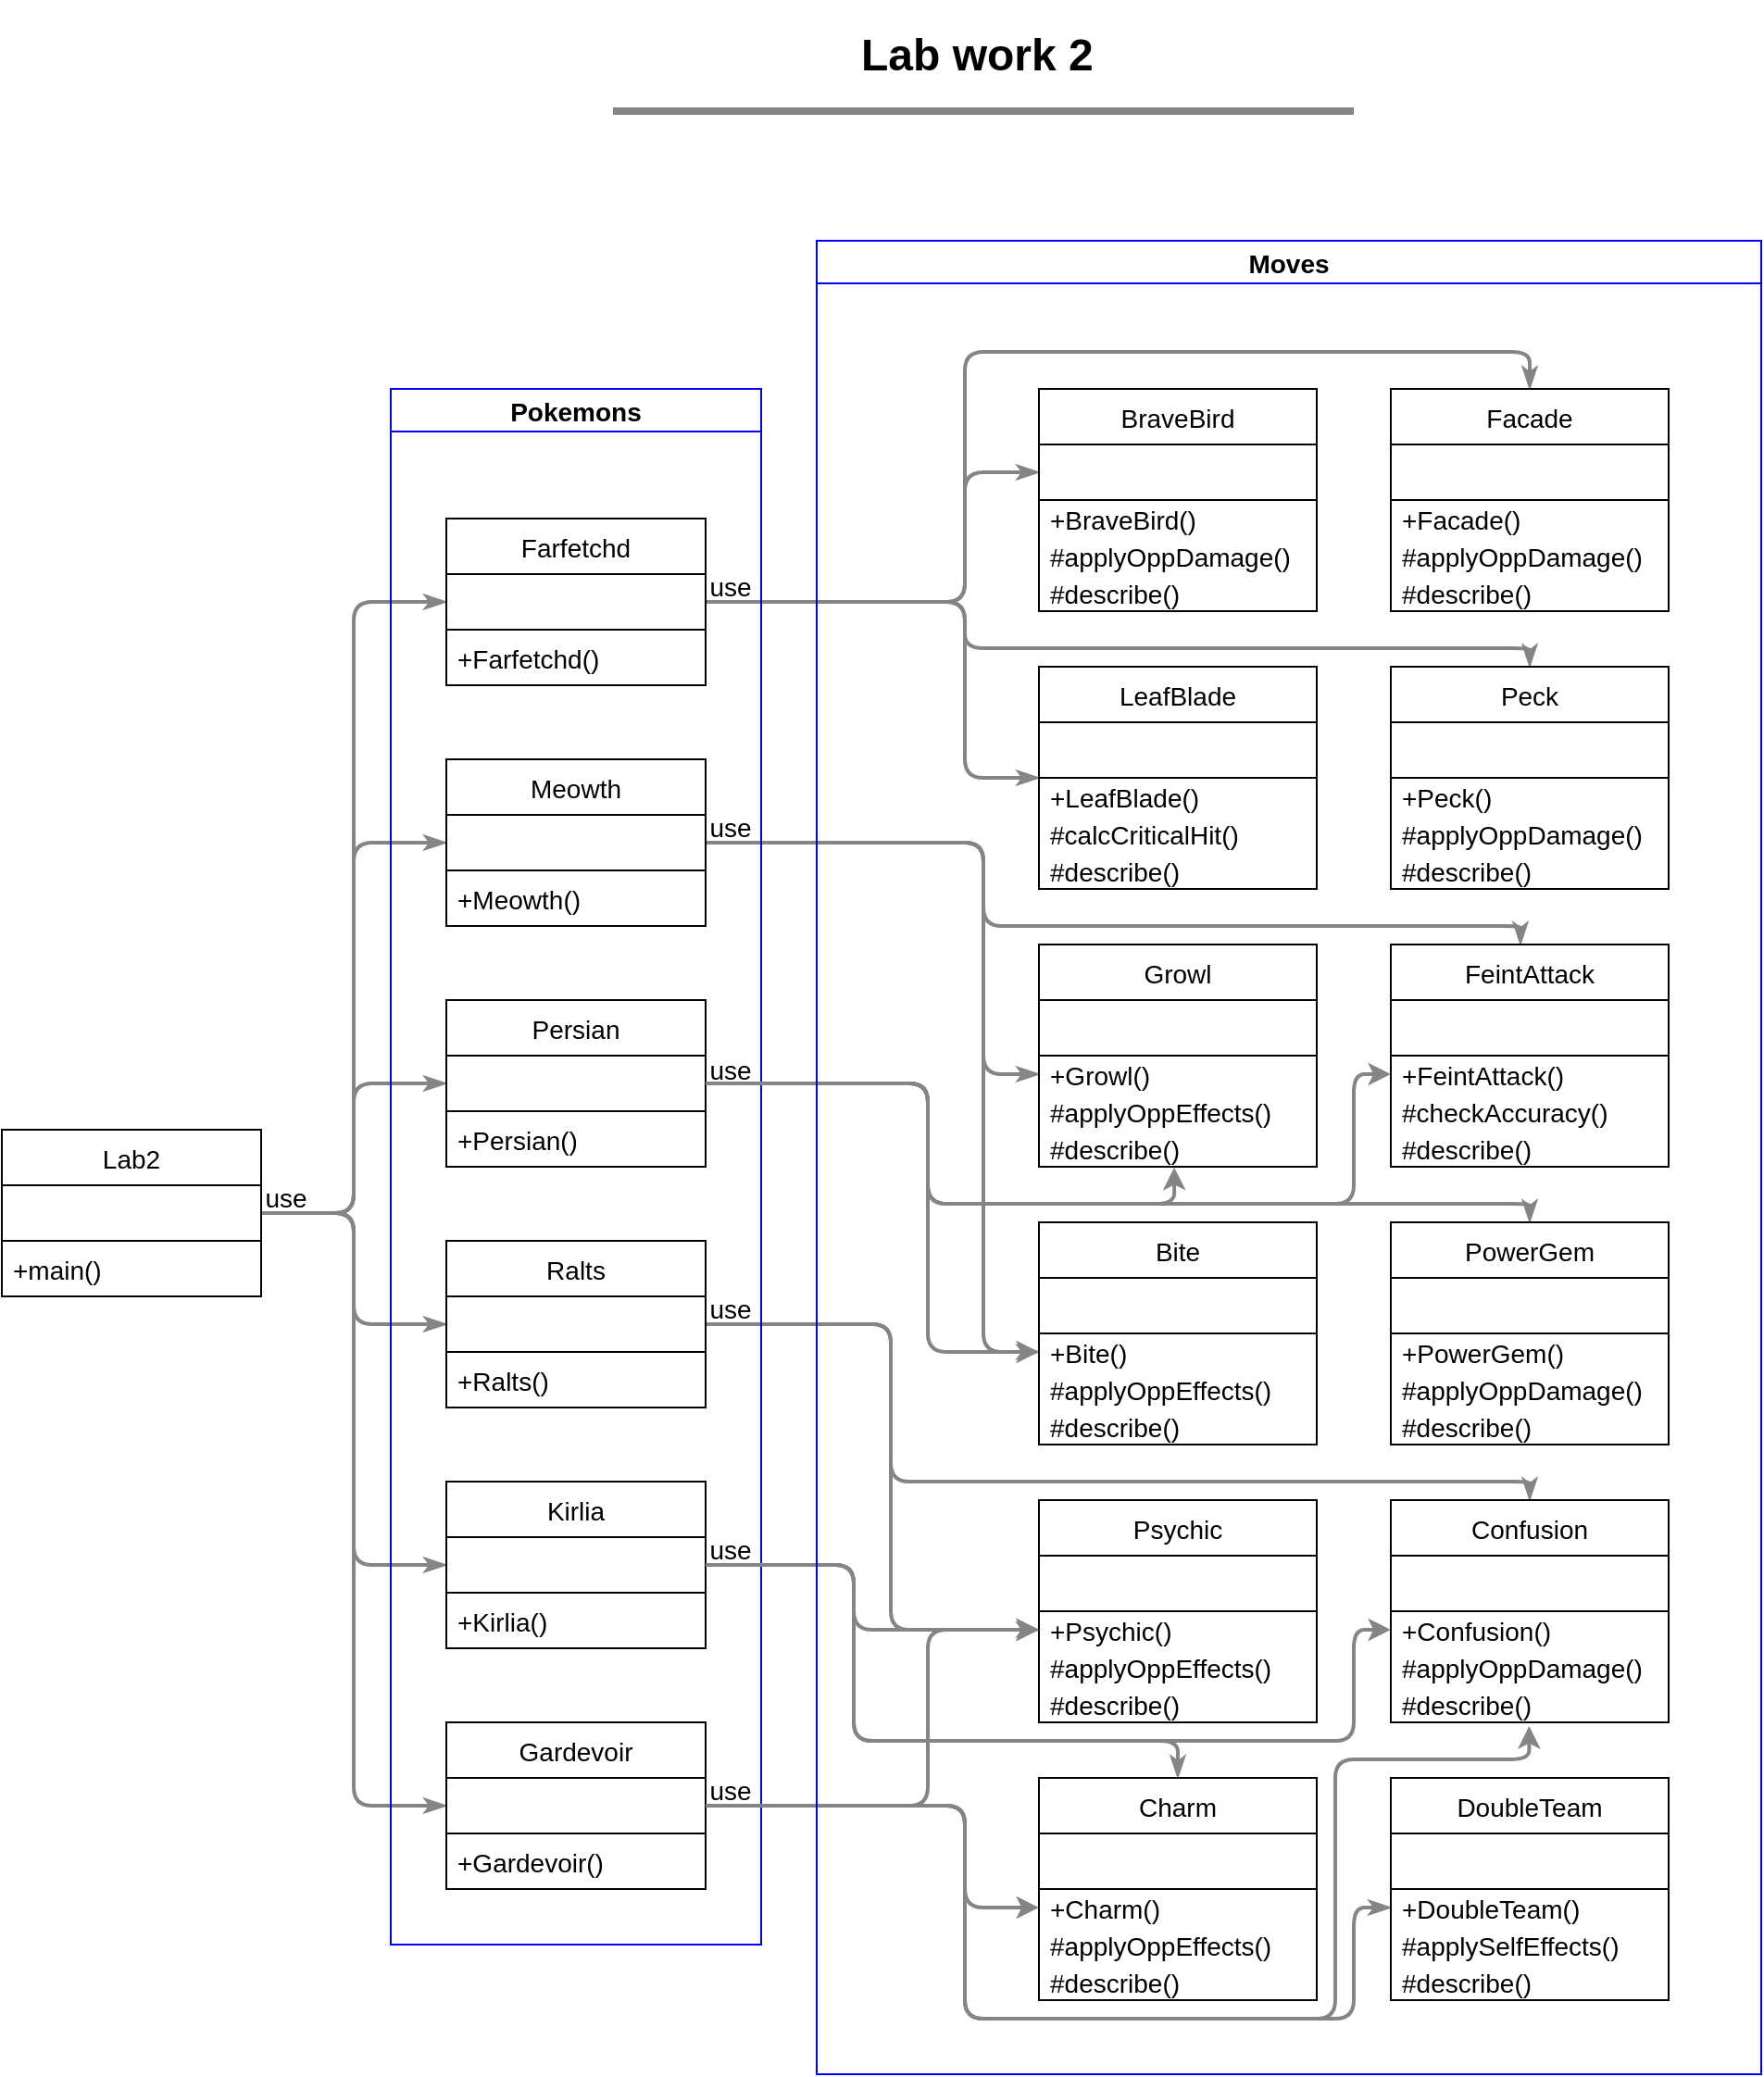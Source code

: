 <mxfile version="20.5.1" type="github">
  <diagram id="W5TikHNiagLAr1A7BPvL" name="Страница 1">
    <mxGraphModel dx="1837" dy="1433" grid="1" gridSize="10" guides="1" tooltips="1" connect="1" arrows="1" fold="1" page="1" pageScale="1" pageWidth="1169" pageHeight="1654" math="0" shadow="0">
      <root>
        <mxCell id="0" />
        <mxCell id="1" parent="0" />
        <mxCell id="92afnAM9ZXsxOHyp0v-l-1" value="&lt;h1&gt;Lab work 2&lt;/h1&gt;" style="text;html=1;strokeColor=none;fillColor=none;spacing=5;spacingTop=-20;whiteSpace=wrap;overflow=hidden;rounded=0;" vertex="1" parent="1">
          <mxGeometry x="569" y="70" width="140" height="50" as="geometry" />
        </mxCell>
        <mxCell id="92afnAM9ZXsxOHyp0v-l-2" value="" style="endArrow=none;html=1;rounded=0;strokeColor=#858585;jumpSize=6;strokeWidth=4;" edge="1" parent="1">
          <mxGeometry width="50" height="50" relative="1" as="geometry">
            <mxPoint x="440" y="120" as="sourcePoint" />
            <mxPoint x="840" y="120" as="targetPoint" />
          </mxGeometry>
        </mxCell>
        <mxCell id="92afnAM9ZXsxOHyp0v-l-34" value="" style="edgeStyle=orthogonalEdgeStyle;rounded=1;jumpSize=6;orthogonalLoop=1;jettySize=auto;html=1;strokeColor=#858585;strokeWidth=2;fontSize=14;endArrow=classicThin;endFill=1;entryX=0;entryY=0.5;entryDx=0;entryDy=0;exitX=1;exitY=0.5;exitDx=0;exitDy=0;" edge="1" parent="1" source="92afnAM9ZXsxOHyp0v-l-25" target="92afnAM9ZXsxOHyp0v-l-32">
          <mxGeometry relative="1" as="geometry">
            <mxPoint x="420" y="715" as="targetPoint" />
            <Array as="points" />
          </mxGeometry>
        </mxCell>
        <mxCell id="92afnAM9ZXsxOHyp0v-l-40" value="" style="edgeStyle=orthogonalEdgeStyle;jumpSize=6;orthogonalLoop=1;jettySize=auto;html=1;strokeColor=#858585;strokeWidth=2;fontSize=14;endArrow=classicThin;endFill=1;entryX=0;entryY=0.5;entryDx=0;entryDy=0;exitX=1;exitY=0.5;exitDx=0;exitDy=0;" edge="1" parent="1" source="92afnAM9ZXsxOHyp0v-l-25" target="92afnAM9ZXsxOHyp0v-l-38">
          <mxGeometry relative="1" as="geometry" />
        </mxCell>
        <mxCell id="92afnAM9ZXsxOHyp0v-l-47" value="" style="edgeStyle=orthogonalEdgeStyle;jumpSize=6;orthogonalLoop=1;jettySize=auto;html=1;strokeColor=#858585;strokeWidth=2;fontSize=14;endArrow=classicThin;endFill=1;entryX=0;entryY=0.5;entryDx=0;entryDy=0;exitX=1;exitY=0.5;exitDx=0;exitDy=0;" edge="1" parent="1" source="92afnAM9ZXsxOHyp0v-l-25" target="92afnAM9ZXsxOHyp0v-l-45">
          <mxGeometry relative="1" as="geometry" />
        </mxCell>
        <mxCell id="92afnAM9ZXsxOHyp0v-l-51" value="" style="edgeStyle=orthogonalEdgeStyle;jumpSize=6;orthogonalLoop=1;jettySize=auto;html=1;strokeColor=#858585;strokeWidth=2;fontSize=14;endArrow=classicThin;endFill=1;" edge="1" parent="1" source="92afnAM9ZXsxOHyp0v-l-24" target="92afnAM9ZXsxOHyp0v-l-48">
          <mxGeometry relative="1" as="geometry" />
        </mxCell>
        <mxCell id="92afnAM9ZXsxOHyp0v-l-55" value="" style="edgeStyle=orthogonalEdgeStyle;jumpSize=6;orthogonalLoop=1;jettySize=auto;html=1;strokeColor=#858585;strokeWidth=2;fontSize=14;endArrow=classicThin;endFill=1;entryX=0;entryY=0.5;entryDx=0;entryDy=0;exitX=1;exitY=0.5;exitDx=0;exitDy=0;" edge="1" parent="1" source="92afnAM9ZXsxOHyp0v-l-25" target="92afnAM9ZXsxOHyp0v-l-53">
          <mxGeometry relative="1" as="geometry" />
        </mxCell>
        <mxCell id="92afnAM9ZXsxOHyp0v-l-65" value="" style="edgeStyle=orthogonalEdgeStyle;jumpSize=6;orthogonalLoop=1;jettySize=auto;html=1;strokeColor=#858585;strokeWidth=2;fontSize=14;endArrow=classicThin;endFill=1;entryX=0;entryY=0.5;entryDx=0;entryDy=0;exitX=1;exitY=0.5;exitDx=0;exitDy=0;" edge="1" parent="1" source="92afnAM9ZXsxOHyp0v-l-25" target="92afnAM9ZXsxOHyp0v-l-63">
          <mxGeometry relative="1" as="geometry" />
        </mxCell>
        <mxCell id="92afnAM9ZXsxOHyp0v-l-108" value="use" style="edgeLabel;html=1;align=center;verticalAlign=middle;resizable=0;points=[];fontSize=14;fontColor=#000000;labelBackgroundColor=none;" vertex="1" connectable="0" parent="92afnAM9ZXsxOHyp0v-l-65">
          <mxGeometry x="-0.948" relative="1" as="geometry">
            <mxPoint x="2" y="-8" as="offset" />
          </mxGeometry>
        </mxCell>
        <mxCell id="92afnAM9ZXsxOHyp0v-l-24" value="Lab2" style="swimlane;fontStyle=0;childLayout=stackLayout;horizontal=1;startSize=30;horizontalStack=0;resizeParent=1;resizeParentMax=0;resizeLast=0;collapsible=1;marginBottom=0;fontSize=14;" vertex="1" parent="1">
          <mxGeometry x="110" y="670" width="140" height="90" as="geometry" />
        </mxCell>
        <mxCell id="92afnAM9ZXsxOHyp0v-l-25" value="   " style="text;align=left;verticalAlign=middle;spacingLeft=4;spacingRight=4;overflow=hidden;points=[[0,0.5],[1,0.5]];portConstraint=eastwest;rotatable=0;fontSize=14;labelBorderColor=none;strokeColor=default;" vertex="1" parent="92afnAM9ZXsxOHyp0v-l-24">
          <mxGeometry y="30" width="140" height="30" as="geometry" />
        </mxCell>
        <mxCell id="92afnAM9ZXsxOHyp0v-l-26" value="+main()" style="text;strokeColor=none;fillColor=none;align=left;verticalAlign=middle;spacingLeft=4;spacingRight=4;overflow=hidden;points=[[0,0.5],[1,0.5]];portConstraint=eastwest;rotatable=0;fontSize=14;" vertex="1" parent="92afnAM9ZXsxOHyp0v-l-24">
          <mxGeometry y="60" width="140" height="30" as="geometry" />
        </mxCell>
        <mxCell id="92afnAM9ZXsxOHyp0v-l-112" value="" style="edgeStyle=orthogonalEdgeStyle;jumpSize=6;orthogonalLoop=1;jettySize=auto;html=1;strokeColor=#858585;strokeWidth=2;fontSize=14;fontColor=#000000;endArrow=classicThin;endFill=1;entryX=0;entryY=0.5;entryDx=0;entryDy=0;exitX=1;exitY=0.5;exitDx=0;exitDy=0;" edge="1" parent="1" source="92afnAM9ZXsxOHyp0v-l-32" target="92afnAM9ZXsxOHyp0v-l-110">
          <mxGeometry relative="1" as="geometry">
            <mxPoint x="620" y="385" as="targetPoint" />
            <Array as="points">
              <mxPoint x="630" y="385" />
              <mxPoint x="630" y="315" />
            </Array>
          </mxGeometry>
        </mxCell>
        <mxCell id="92afnAM9ZXsxOHyp0v-l-116" value="" style="edgeStyle=orthogonalEdgeStyle;jumpSize=6;orthogonalLoop=1;jettySize=auto;html=1;strokeColor=#858585;strokeWidth=2;fontSize=14;fontColor=#000000;endArrow=classicThin;endFill=1;entryX=0.5;entryY=0;entryDx=0;entryDy=0;exitX=1;exitY=0.5;exitDx=0;exitDy=0;" edge="1" parent="1" source="92afnAM9ZXsxOHyp0v-l-32" target="92afnAM9ZXsxOHyp0v-l-113">
          <mxGeometry relative="1" as="geometry">
            <mxPoint x="650" y="385" as="targetPoint" />
            <Array as="points">
              <mxPoint x="630" y="385" />
              <mxPoint x="630" y="250" />
              <mxPoint x="935" y="250" />
            </Array>
          </mxGeometry>
        </mxCell>
        <mxCell id="92afnAM9ZXsxOHyp0v-l-135" value="" style="edgeStyle=orthogonalEdgeStyle;jumpSize=6;orthogonalLoop=1;jettySize=auto;html=1;strokeColor=#858585;strokeWidth=2;fontSize=14;fontColor=#000000;endArrow=classicThin;endFill=1;" edge="1" parent="1" source="92afnAM9ZXsxOHyp0v-l-31" target="92afnAM9ZXsxOHyp0v-l-132">
          <mxGeometry relative="1" as="geometry">
            <Array as="points">
              <mxPoint x="630" y="385" />
              <mxPoint x="630" y="480" />
            </Array>
          </mxGeometry>
        </mxCell>
        <mxCell id="92afnAM9ZXsxOHyp0v-l-145" value="" style="edgeStyle=orthogonalEdgeStyle;jumpSize=6;orthogonalLoop=1;jettySize=auto;html=1;strokeColor=#858585;strokeWidth=2;fontSize=14;fontColor=#000000;endArrow=classicThin;endFill=1;" edge="1" parent="1" source="92afnAM9ZXsxOHyp0v-l-31" target="92afnAM9ZXsxOHyp0v-l-142">
          <mxGeometry relative="1" as="geometry">
            <Array as="points">
              <mxPoint x="630" y="385" />
              <mxPoint x="630" y="410" />
              <mxPoint x="935" y="410" />
            </Array>
          </mxGeometry>
        </mxCell>
        <mxCell id="92afnAM9ZXsxOHyp0v-l-247" value="use" style="edgeLabel;html=1;align=center;verticalAlign=middle;resizable=0;points=[];fontSize=14;fontColor=#000000;labelBackgroundColor=none;" vertex="1" connectable="0" parent="92afnAM9ZXsxOHyp0v-l-145">
          <mxGeometry x="-0.951" y="1" relative="1" as="geometry">
            <mxPoint x="1" y="-7" as="offset" />
          </mxGeometry>
        </mxCell>
        <mxCell id="92afnAM9ZXsxOHyp0v-l-31" value="Farfetchd" style="swimlane;fontStyle=0;childLayout=stackLayout;horizontal=1;startSize=30;horizontalStack=0;resizeParent=1;resizeParentMax=0;resizeLast=0;collapsible=1;marginBottom=0;fontSize=14;fontColor=#000000;" vertex="1" parent="1">
          <mxGeometry x="350" y="340" width="140" height="90" as="geometry" />
        </mxCell>
        <mxCell id="92afnAM9ZXsxOHyp0v-l-32" value="   " style="text;align=left;verticalAlign=middle;spacingLeft=4;spacingRight=4;overflow=hidden;points=[[0,0.5],[1,0.5]];portConstraint=eastwest;rotatable=0;fontSize=14;labelBorderColor=none;strokeColor=default;" vertex="1" parent="92afnAM9ZXsxOHyp0v-l-31">
          <mxGeometry y="30" width="140" height="30" as="geometry" />
        </mxCell>
        <mxCell id="92afnAM9ZXsxOHyp0v-l-33" value="+Farfetchd()" style="text;strokeColor=none;fillColor=none;align=left;verticalAlign=middle;spacingLeft=4;spacingRight=4;overflow=hidden;points=[[0,0.5],[1,0.5]];portConstraint=eastwest;rotatable=0;fontSize=14;" vertex="1" parent="92afnAM9ZXsxOHyp0v-l-31">
          <mxGeometry y="60" width="140" height="30" as="geometry" />
        </mxCell>
        <mxCell id="92afnAM9ZXsxOHyp0v-l-149" value="" style="edgeStyle=orthogonalEdgeStyle;jumpSize=6;orthogonalLoop=1;jettySize=auto;html=1;strokeColor=#858585;strokeWidth=2;fontSize=14;fontColor=#000000;endArrow=classicThin;endFill=1;exitX=1;exitY=0.5;exitDx=0;exitDy=0;entryX=0;entryY=0.5;entryDx=0;entryDy=0;" edge="1" parent="1" source="92afnAM9ZXsxOHyp0v-l-38" target="92afnAM9ZXsxOHyp0v-l-217">
          <mxGeometry relative="1" as="geometry">
            <Array as="points">
              <mxPoint x="640" y="515" />
              <mxPoint x="640" y="640" />
            </Array>
          </mxGeometry>
        </mxCell>
        <mxCell id="92afnAM9ZXsxOHyp0v-l-153" value="" style="edgeStyle=orthogonalEdgeStyle;jumpSize=6;orthogonalLoop=1;jettySize=auto;html=1;strokeColor=#858585;strokeWidth=2;fontSize=14;fontColor=#000000;endArrow=classicThin;endFill=1;exitX=1;exitY=0.5;exitDx=0;exitDy=0;" edge="1" parent="1" source="92afnAM9ZXsxOHyp0v-l-38" target="92afnAM9ZXsxOHyp0v-l-150">
          <mxGeometry relative="1" as="geometry">
            <mxPoint x="510" y="520" as="sourcePoint" />
            <Array as="points">
              <mxPoint x="640" y="515" />
              <mxPoint x="640" y="560" />
              <mxPoint x="930" y="560" />
            </Array>
          </mxGeometry>
        </mxCell>
        <mxCell id="92afnAM9ZXsxOHyp0v-l-157" value="" style="edgeStyle=orthogonalEdgeStyle;jumpSize=6;orthogonalLoop=1;jettySize=auto;html=1;strokeColor=#858585;strokeWidth=2;fontSize=14;fontColor=#000000;endArrow=classicThin;endFill=1;entryX=0;entryY=0.5;entryDx=0;entryDy=0;" edge="1" parent="1" source="92afnAM9ZXsxOHyp0v-l-37" target="92afnAM9ZXsxOHyp0v-l-155">
          <mxGeometry relative="1" as="geometry">
            <Array as="points">
              <mxPoint x="640" y="515" />
              <mxPoint x="640" y="790" />
            </Array>
          </mxGeometry>
        </mxCell>
        <mxCell id="92afnAM9ZXsxOHyp0v-l-248" value="use" style="edgeLabel;html=1;align=center;verticalAlign=middle;resizable=0;points=[];fontSize=14;fontColor=#000000;labelBackgroundColor=none;" vertex="1" connectable="0" parent="92afnAM9ZXsxOHyp0v-l-157">
          <mxGeometry x="-0.93" y="1" relative="1" as="geometry">
            <mxPoint x="-3" y="-7" as="offset" />
          </mxGeometry>
        </mxCell>
        <mxCell id="92afnAM9ZXsxOHyp0v-l-37" value="Meowth" style="swimlane;fontStyle=0;childLayout=stackLayout;horizontal=1;startSize=30;horizontalStack=0;resizeParent=1;resizeParentMax=0;resizeLast=0;collapsible=1;marginBottom=0;fontSize=14;" vertex="1" parent="1">
          <mxGeometry x="350" y="470" width="140" height="90" as="geometry" />
        </mxCell>
        <mxCell id="92afnAM9ZXsxOHyp0v-l-38" value="   " style="text;align=left;verticalAlign=middle;spacingLeft=4;spacingRight=4;overflow=hidden;points=[[0,0.5],[1,0.5]];portConstraint=eastwest;rotatable=0;fontSize=14;labelBorderColor=none;strokeColor=default;" vertex="1" parent="92afnAM9ZXsxOHyp0v-l-37">
          <mxGeometry y="30" width="140" height="30" as="geometry" />
        </mxCell>
        <mxCell id="92afnAM9ZXsxOHyp0v-l-39" value="+Meowth()" style="text;strokeColor=none;fillColor=none;align=left;verticalAlign=middle;spacingLeft=4;spacingRight=4;overflow=hidden;points=[[0,0.5],[1,0.5]];portConstraint=eastwest;rotatable=0;fontSize=14;" vertex="1" parent="92afnAM9ZXsxOHyp0v-l-37">
          <mxGeometry y="60" width="140" height="30" as="geometry" />
        </mxCell>
        <mxCell id="92afnAM9ZXsxOHyp0v-l-168" value="" style="edgeStyle=orthogonalEdgeStyle;jumpSize=6;orthogonalLoop=1;jettySize=auto;html=1;strokeColor=#858585;strokeWidth=2;fontSize=14;fontColor=#000000;endArrow=classicThin;endFill=1;" edge="1" parent="1" source="92afnAM9ZXsxOHyp0v-l-44" target="92afnAM9ZXsxOHyp0v-l-165">
          <mxGeometry relative="1" as="geometry">
            <Array as="points">
              <mxPoint x="610" y="645" />
              <mxPoint x="610" y="710" />
              <mxPoint x="935" y="710" />
            </Array>
          </mxGeometry>
        </mxCell>
        <mxCell id="92afnAM9ZXsxOHyp0v-l-44" value="Persian" style="swimlane;fontStyle=0;childLayout=stackLayout;horizontal=1;startSize=30;horizontalStack=0;resizeParent=1;resizeParentMax=0;resizeLast=0;collapsible=1;marginBottom=0;fontSize=14;" vertex="1" parent="1">
          <mxGeometry x="350" y="600" width="140" height="90" as="geometry" />
        </mxCell>
        <mxCell id="92afnAM9ZXsxOHyp0v-l-45" value="   " style="text;align=left;verticalAlign=middle;spacingLeft=4;spacingRight=4;overflow=hidden;points=[[0,0.5],[1,0.5]];portConstraint=eastwest;rotatable=0;fontSize=14;labelBorderColor=none;strokeColor=default;" vertex="1" parent="92afnAM9ZXsxOHyp0v-l-44">
          <mxGeometry y="30" width="140" height="30" as="geometry" />
        </mxCell>
        <mxCell id="92afnAM9ZXsxOHyp0v-l-46" value="+Persian()" style="text;strokeColor=none;fillColor=none;align=left;verticalAlign=middle;spacingLeft=4;spacingRight=4;overflow=hidden;points=[[0,0.5],[1,0.5]];portConstraint=eastwest;rotatable=0;fontSize=14;" vertex="1" parent="92afnAM9ZXsxOHyp0v-l-44">
          <mxGeometry y="60" width="140" height="30" as="geometry" />
        </mxCell>
        <mxCell id="92afnAM9ZXsxOHyp0v-l-172" value="" style="edgeStyle=orthogonalEdgeStyle;jumpSize=6;orthogonalLoop=1;jettySize=auto;html=1;strokeColor=#858585;strokeWidth=2;fontSize=14;fontColor=#000000;endArrow=classicThin;endFill=1;entryX=0;entryY=0.5;entryDx=0;entryDy=0;" edge="1" parent="1" source="92afnAM9ZXsxOHyp0v-l-48" target="92afnAM9ZXsxOHyp0v-l-232">
          <mxGeometry relative="1" as="geometry">
            <Array as="points">
              <mxPoint x="590" y="775" />
              <mxPoint x="590" y="940" />
            </Array>
          </mxGeometry>
        </mxCell>
        <mxCell id="92afnAM9ZXsxOHyp0v-l-176" value="" style="edgeStyle=orthogonalEdgeStyle;jumpSize=6;orthogonalLoop=1;jettySize=auto;html=1;strokeColor=#858585;strokeWidth=2;fontSize=14;fontColor=#000000;endArrow=classicThin;endFill=1;" edge="1" parent="1" source="92afnAM9ZXsxOHyp0v-l-48" target="92afnAM9ZXsxOHyp0v-l-173">
          <mxGeometry relative="1" as="geometry">
            <Array as="points">
              <mxPoint x="590" y="775" />
              <mxPoint x="590" y="860" />
              <mxPoint x="935" y="860" />
            </Array>
          </mxGeometry>
        </mxCell>
        <mxCell id="92afnAM9ZXsxOHyp0v-l-250" value="use" style="edgeLabel;html=1;align=center;verticalAlign=middle;resizable=0;points=[];fontSize=14;fontColor=#000000;labelBackgroundColor=none;" vertex="1" connectable="0" parent="92afnAM9ZXsxOHyp0v-l-176">
          <mxGeometry x="-0.929" y="-1" relative="1" as="geometry">
            <mxPoint x="-6" y="-9" as="offset" />
          </mxGeometry>
        </mxCell>
        <mxCell id="92afnAM9ZXsxOHyp0v-l-48" value="Ralts" style="swimlane;fontStyle=0;childLayout=stackLayout;horizontal=1;startSize=30;horizontalStack=0;resizeParent=1;resizeParentMax=0;resizeLast=0;collapsible=1;marginBottom=0;fontSize=14;" vertex="1" parent="1">
          <mxGeometry x="350" y="730" width="140" height="90" as="geometry" />
        </mxCell>
        <mxCell id="92afnAM9ZXsxOHyp0v-l-49" value="   " style="text;align=left;verticalAlign=middle;spacingLeft=4;spacingRight=4;overflow=hidden;points=[[0,0.5],[1,0.5]];portConstraint=eastwest;rotatable=0;fontSize=14;labelBorderColor=none;strokeColor=default;" vertex="1" parent="92afnAM9ZXsxOHyp0v-l-48">
          <mxGeometry y="30" width="140" height="30" as="geometry" />
        </mxCell>
        <mxCell id="92afnAM9ZXsxOHyp0v-l-50" value="+Ralts()" style="text;strokeColor=none;fillColor=none;align=left;verticalAlign=middle;spacingLeft=4;spacingRight=4;overflow=hidden;points=[[0,0.5],[1,0.5]];portConstraint=eastwest;rotatable=0;fontSize=14;" vertex="1" parent="92afnAM9ZXsxOHyp0v-l-48">
          <mxGeometry y="60" width="140" height="30" as="geometry" />
        </mxCell>
        <mxCell id="92afnAM9ZXsxOHyp0v-l-180" value="" style="edgeStyle=orthogonalEdgeStyle;jumpSize=6;orthogonalLoop=1;jettySize=auto;html=1;strokeColor=#858585;strokeWidth=2;fontSize=14;fontColor=#000000;endArrow=classicThin;endFill=1;entryX=0.5;entryY=0;entryDx=0;entryDy=0;" edge="1" parent="1" source="92afnAM9ZXsxOHyp0v-l-52" target="92afnAM9ZXsxOHyp0v-l-177">
          <mxGeometry relative="1" as="geometry">
            <mxPoint x="610" y="905" as="targetPoint" />
            <Array as="points">
              <mxPoint x="570" y="905" />
              <mxPoint x="570" y="1000" />
              <mxPoint x="745" y="1000" />
            </Array>
          </mxGeometry>
        </mxCell>
        <mxCell id="92afnAM9ZXsxOHyp0v-l-52" value="Kirlia" style="swimlane;fontStyle=0;childLayout=stackLayout;horizontal=1;startSize=30;horizontalStack=0;resizeParent=1;resizeParentMax=0;resizeLast=0;collapsible=1;marginBottom=0;fontSize=14;" vertex="1" parent="1">
          <mxGeometry x="350" y="860" width="140" height="90" as="geometry" />
        </mxCell>
        <mxCell id="92afnAM9ZXsxOHyp0v-l-53" value="   " style="text;align=left;verticalAlign=middle;spacingLeft=4;spacingRight=4;overflow=hidden;points=[[0,0.5],[1,0.5]];portConstraint=eastwest;rotatable=0;fontSize=14;labelBorderColor=none;strokeColor=default;" vertex="1" parent="92afnAM9ZXsxOHyp0v-l-52">
          <mxGeometry y="30" width="140" height="30" as="geometry" />
        </mxCell>
        <mxCell id="92afnAM9ZXsxOHyp0v-l-54" value="+Kirlia()" style="text;strokeColor=none;fillColor=none;align=left;verticalAlign=middle;spacingLeft=4;spacingRight=4;overflow=hidden;points=[[0,0.5],[1,0.5]];portConstraint=eastwest;rotatable=0;fontSize=14;" vertex="1" parent="92afnAM9ZXsxOHyp0v-l-52">
          <mxGeometry y="60" width="140" height="30" as="geometry" />
        </mxCell>
        <mxCell id="92afnAM9ZXsxOHyp0v-l-187" value="" style="edgeStyle=orthogonalEdgeStyle;jumpSize=6;orthogonalLoop=1;jettySize=auto;html=1;strokeColor=#858585;strokeWidth=2;fontSize=14;fontColor=#000000;endArrow=classicThin;endFill=1;entryX=0;entryY=0.5;entryDx=0;entryDy=0;" edge="1" parent="1" source="92afnAM9ZXsxOHyp0v-l-62" target="92afnAM9ZXsxOHyp0v-l-197">
          <mxGeometry relative="1" as="geometry">
            <Array as="points">
              <mxPoint x="630" y="1035" />
              <mxPoint x="630" y="1150" />
              <mxPoint x="840" y="1150" />
              <mxPoint x="840" y="1090" />
            </Array>
          </mxGeometry>
        </mxCell>
        <mxCell id="92afnAM9ZXsxOHyp0v-l-62" value="Gardevoir" style="swimlane;fontStyle=0;childLayout=stackLayout;horizontal=1;startSize=30;horizontalStack=0;resizeParent=1;resizeParentMax=0;resizeLast=0;collapsible=1;marginBottom=0;fontSize=14;" vertex="1" parent="1">
          <mxGeometry x="350" y="990" width="140" height="90" as="geometry" />
        </mxCell>
        <mxCell id="92afnAM9ZXsxOHyp0v-l-63" value="   " style="text;align=left;verticalAlign=middle;spacingLeft=4;spacingRight=4;overflow=hidden;points=[[0,0.5],[1,0.5]];portConstraint=eastwest;rotatable=0;fontSize=14;labelBorderColor=none;strokeColor=default;" vertex="1" parent="92afnAM9ZXsxOHyp0v-l-62">
          <mxGeometry y="30" width="140" height="30" as="geometry" />
        </mxCell>
        <mxCell id="92afnAM9ZXsxOHyp0v-l-64" value="+Gardevoir()" style="text;strokeColor=none;fillColor=none;align=left;verticalAlign=middle;spacingLeft=4;spacingRight=4;overflow=hidden;points=[[0,0.5],[1,0.5]];portConstraint=eastwest;rotatable=0;fontSize=14;" vertex="1" parent="92afnAM9ZXsxOHyp0v-l-62">
          <mxGeometry y="60" width="140" height="30" as="geometry" />
        </mxCell>
        <mxCell id="92afnAM9ZXsxOHyp0v-l-107" value="Pokemons" style="swimlane;labelBorderColor=none;strokeColor=#0000FF;fontSize=14;fontColor=#000000;" vertex="1" parent="1">
          <mxGeometry x="320" y="270" width="200" height="840" as="geometry" />
        </mxCell>
        <mxCell id="92afnAM9ZXsxOHyp0v-l-109" value="BraveBird" style="swimlane;fontStyle=0;childLayout=stackLayout;horizontal=1;startSize=30;horizontalStack=0;resizeParent=1;resizeParentMax=0;resizeLast=0;collapsible=1;marginBottom=0;fontSize=14;fontColor=#000000;" vertex="1" parent="1">
          <mxGeometry x="670" y="270" width="150" height="120" as="geometry" />
        </mxCell>
        <mxCell id="92afnAM9ZXsxOHyp0v-l-110" value="   " style="text;align=left;verticalAlign=middle;spacingLeft=4;spacingRight=4;overflow=hidden;points=[[0,0.5],[1,0.5]];portConstraint=eastwest;rotatable=0;fontSize=14;labelBorderColor=none;strokeColor=default;" vertex="1" parent="92afnAM9ZXsxOHyp0v-l-109">
          <mxGeometry y="30" width="150" height="30" as="geometry" />
        </mxCell>
        <mxCell id="92afnAM9ZXsxOHyp0v-l-111" value="+BraveBird()" style="text;strokeColor=none;fillColor=none;align=left;verticalAlign=middle;spacingLeft=4;spacingRight=4;overflow=hidden;points=[[0,0.5],[1,0.5]];portConstraint=eastwest;rotatable=0;fontSize=14;" vertex="1" parent="92afnAM9ZXsxOHyp0v-l-109">
          <mxGeometry y="60" width="150" height="20" as="geometry" />
        </mxCell>
        <mxCell id="92afnAM9ZXsxOHyp0v-l-131" value="#applyOppDamage()" style="text;strokeColor=none;fillColor=none;align=left;verticalAlign=middle;spacingLeft=4;spacingRight=4;overflow=hidden;points=[[0,0.5],[1,0.5]];portConstraint=eastwest;rotatable=0;fontSize=14;" vertex="1" parent="92afnAM9ZXsxOHyp0v-l-109">
          <mxGeometry y="80" width="150" height="20" as="geometry" />
        </mxCell>
        <mxCell id="92afnAM9ZXsxOHyp0v-l-119" value="#describe()" style="text;strokeColor=none;fillColor=none;align=left;verticalAlign=middle;spacingLeft=4;spacingRight=4;overflow=hidden;points=[[0,0.5],[1,0.5]];portConstraint=eastwest;rotatable=0;fontSize=14;" vertex="1" parent="92afnAM9ZXsxOHyp0v-l-109">
          <mxGeometry y="100" width="150" height="20" as="geometry" />
        </mxCell>
        <mxCell id="92afnAM9ZXsxOHyp0v-l-113" value="Facade" style="swimlane;fontStyle=0;childLayout=stackLayout;horizontal=1;startSize=30;horizontalStack=0;resizeParent=1;resizeParentMax=0;resizeLast=0;collapsible=1;marginBottom=0;fontSize=14;fontColor=#000000;" vertex="1" parent="1">
          <mxGeometry x="860" y="270" width="150" height="120" as="geometry" />
        </mxCell>
        <mxCell id="92afnAM9ZXsxOHyp0v-l-114" value="   " style="text;align=left;verticalAlign=middle;spacingLeft=4;spacingRight=4;overflow=hidden;points=[[0,0.5],[1,0.5]];portConstraint=eastwest;rotatable=0;fontSize=14;labelBorderColor=none;strokeColor=default;" vertex="1" parent="92afnAM9ZXsxOHyp0v-l-113">
          <mxGeometry y="30" width="150" height="30" as="geometry" />
        </mxCell>
        <mxCell id="92afnAM9ZXsxOHyp0v-l-115" value="+Facade()" style="text;strokeColor=none;fillColor=none;align=left;verticalAlign=middle;spacingLeft=4;spacingRight=4;overflow=hidden;points=[[0,0.5],[1,0.5]];portConstraint=eastwest;rotatable=0;fontSize=14;" vertex="1" parent="92afnAM9ZXsxOHyp0v-l-113">
          <mxGeometry y="60" width="150" height="20" as="geometry" />
        </mxCell>
        <mxCell id="92afnAM9ZXsxOHyp0v-l-128" value="#applyOppDamage()" style="text;strokeColor=none;fillColor=none;align=left;verticalAlign=middle;spacingLeft=4;spacingRight=4;overflow=hidden;points=[[0,0.5],[1,0.5]];portConstraint=eastwest;rotatable=0;fontSize=14;" vertex="1" parent="92afnAM9ZXsxOHyp0v-l-113">
          <mxGeometry y="80" width="150" height="20" as="geometry" />
        </mxCell>
        <mxCell id="92afnAM9ZXsxOHyp0v-l-123" value="#describe()" style="text;strokeColor=none;fillColor=none;align=left;verticalAlign=middle;spacingLeft=4;spacingRight=4;overflow=hidden;points=[[0,0.5],[1,0.5]];portConstraint=eastwest;rotatable=0;fontSize=14;" vertex="1" parent="92afnAM9ZXsxOHyp0v-l-113">
          <mxGeometry y="100" width="150" height="20" as="geometry" />
        </mxCell>
        <mxCell id="92afnAM9ZXsxOHyp0v-l-132" value="LeafBlade" style="swimlane;fontStyle=0;childLayout=stackLayout;horizontal=1;startSize=30;horizontalStack=0;resizeParent=1;resizeParentMax=0;resizeLast=0;collapsible=1;marginBottom=0;fontSize=14;fontColor=#000000;" vertex="1" parent="1">
          <mxGeometry x="670" y="420" width="150" height="120" as="geometry" />
        </mxCell>
        <mxCell id="92afnAM9ZXsxOHyp0v-l-133" value="   " style="text;align=left;verticalAlign=middle;spacingLeft=4;spacingRight=4;overflow=hidden;points=[[0,0.5],[1,0.5]];portConstraint=eastwest;rotatable=0;fontSize=14;labelBorderColor=none;strokeColor=default;" vertex="1" parent="92afnAM9ZXsxOHyp0v-l-132">
          <mxGeometry y="30" width="150" height="30" as="geometry" />
        </mxCell>
        <mxCell id="92afnAM9ZXsxOHyp0v-l-220" value="+LeafBlade()" style="text;align=left;verticalAlign=middle;spacingLeft=4;spacingRight=4;overflow=hidden;points=[[0,0.5],[1,0.5]];portConstraint=eastwest;rotatable=0;fontSize=14;labelBorderColor=none;strokeColor=none;" vertex="1" parent="92afnAM9ZXsxOHyp0v-l-132">
          <mxGeometry y="60" width="150" height="20" as="geometry" />
        </mxCell>
        <mxCell id="92afnAM9ZXsxOHyp0v-l-227" value="#calcCriticalHit()" style="text;align=left;verticalAlign=middle;spacingLeft=4;spacingRight=4;overflow=hidden;points=[[0,0.5],[1,0.5]];portConstraint=eastwest;rotatable=0;fontSize=14;labelBorderColor=none;strokeColor=none;" vertex="1" parent="92afnAM9ZXsxOHyp0v-l-132">
          <mxGeometry y="80" width="150" height="20" as="geometry" />
        </mxCell>
        <mxCell id="92afnAM9ZXsxOHyp0v-l-191" value="#describe()" style="text;align=left;verticalAlign=middle;spacingLeft=4;spacingRight=4;overflow=hidden;points=[[0,0.5],[1,0.5]];portConstraint=eastwest;rotatable=0;fontSize=14;labelBorderColor=none;strokeColor=none;" vertex="1" parent="92afnAM9ZXsxOHyp0v-l-132">
          <mxGeometry y="100" width="150" height="20" as="geometry" />
        </mxCell>
        <mxCell id="92afnAM9ZXsxOHyp0v-l-142" value="Peck" style="swimlane;fontStyle=0;childLayout=stackLayout;horizontal=1;startSize=30;horizontalStack=0;resizeParent=1;resizeParentMax=0;resizeLast=0;collapsible=1;marginBottom=0;fontSize=14;fontColor=#000000;" vertex="1" parent="1">
          <mxGeometry x="860" y="420" width="150" height="120" as="geometry" />
        </mxCell>
        <mxCell id="92afnAM9ZXsxOHyp0v-l-143" value="   " style="text;align=left;verticalAlign=middle;spacingLeft=4;spacingRight=4;overflow=hidden;points=[[0,0.5],[1,0.5]];portConstraint=eastwest;rotatable=0;fontSize=14;labelBorderColor=none;strokeColor=default;" vertex="1" parent="92afnAM9ZXsxOHyp0v-l-142">
          <mxGeometry y="30" width="150" height="30" as="geometry" />
        </mxCell>
        <mxCell id="92afnAM9ZXsxOHyp0v-l-192" value="+Peck()" style="text;align=left;verticalAlign=middle;spacingLeft=4;spacingRight=4;overflow=hidden;points=[[0,0.5],[1,0.5]];portConstraint=eastwest;rotatable=0;fontSize=14;labelBorderColor=none;strokeColor=none;" vertex="1" parent="92afnAM9ZXsxOHyp0v-l-142">
          <mxGeometry y="60" width="150" height="20" as="geometry" />
        </mxCell>
        <mxCell id="92afnAM9ZXsxOHyp0v-l-193" value="#applyOppDamage()" style="text;align=left;verticalAlign=middle;spacingLeft=4;spacingRight=4;overflow=hidden;points=[[0,0.5],[1,0.5]];portConstraint=eastwest;rotatable=0;fontSize=14;labelBorderColor=none;strokeColor=none;" vertex="1" parent="92afnAM9ZXsxOHyp0v-l-142">
          <mxGeometry y="80" width="150" height="20" as="geometry" />
        </mxCell>
        <mxCell id="92afnAM9ZXsxOHyp0v-l-144" value="#describe()" style="text;strokeColor=none;fillColor=none;align=left;verticalAlign=middle;spacingLeft=4;spacingRight=4;overflow=hidden;points=[[0,0.5],[1,0.5]];portConstraint=eastwest;rotatable=0;fontSize=14;" vertex="1" parent="92afnAM9ZXsxOHyp0v-l-142">
          <mxGeometry y="100" width="150" height="20" as="geometry" />
        </mxCell>
        <mxCell id="92afnAM9ZXsxOHyp0v-l-146" value="Growl" style="swimlane;fontStyle=0;childLayout=stackLayout;horizontal=1;startSize=30;horizontalStack=0;resizeParent=1;resizeParentMax=0;resizeLast=0;collapsible=1;marginBottom=0;fontSize=14;" vertex="1" parent="1">
          <mxGeometry x="670" y="570" width="150" height="120" as="geometry" />
        </mxCell>
        <mxCell id="92afnAM9ZXsxOHyp0v-l-230" value=" " style="text;align=left;verticalAlign=middle;spacingLeft=4;spacingRight=4;overflow=hidden;points=[[0,0.5],[1,0.5]];portConstraint=eastwest;rotatable=0;fontSize=14;labelBorderColor=none;strokeColor=default;" vertex="1" parent="92afnAM9ZXsxOHyp0v-l-146">
          <mxGeometry y="30" width="150" height="30" as="geometry" />
        </mxCell>
        <mxCell id="92afnAM9ZXsxOHyp0v-l-217" value="+Growl()" style="text;align=left;verticalAlign=middle;spacingLeft=4;spacingRight=4;overflow=hidden;points=[[0,0.5],[1,0.5]];portConstraint=eastwest;rotatable=0;fontSize=14;labelBorderColor=none;strokeColor=none;" vertex="1" parent="92afnAM9ZXsxOHyp0v-l-146">
          <mxGeometry y="60" width="150" height="20" as="geometry" />
        </mxCell>
        <mxCell id="92afnAM9ZXsxOHyp0v-l-147" value="#applyOppEffects()" style="text;align=left;verticalAlign=middle;spacingLeft=4;spacingRight=4;overflow=hidden;points=[[0,0.5],[1,0.5]];portConstraint=eastwest;rotatable=0;fontSize=14;labelBorderColor=none;strokeColor=none;" vertex="1" parent="92afnAM9ZXsxOHyp0v-l-146">
          <mxGeometry y="80" width="150" height="20" as="geometry" />
        </mxCell>
        <mxCell id="92afnAM9ZXsxOHyp0v-l-148" value="#describe()" style="text;strokeColor=none;fillColor=none;align=left;verticalAlign=middle;spacingLeft=4;spacingRight=4;overflow=hidden;points=[[0,0.5],[1,0.5]];portConstraint=eastwest;rotatable=0;fontSize=14;" vertex="1" parent="92afnAM9ZXsxOHyp0v-l-146">
          <mxGeometry y="100" width="150" height="20" as="geometry" />
        </mxCell>
        <mxCell id="92afnAM9ZXsxOHyp0v-l-150" value="FeintAttack" style="swimlane;fontStyle=0;childLayout=stackLayout;horizontal=1;startSize=30;horizontalStack=0;resizeParent=1;resizeParentMax=0;resizeLast=0;collapsible=1;marginBottom=0;fontSize=14;" vertex="1" parent="1">
          <mxGeometry x="860" y="570" width="150" height="120" as="geometry" />
        </mxCell>
        <mxCell id="92afnAM9ZXsxOHyp0v-l-151" value="   " style="text;align=left;verticalAlign=middle;spacingLeft=4;spacingRight=4;overflow=hidden;points=[[0,0.5],[1,0.5]];portConstraint=eastwest;rotatable=0;fontSize=14;labelBorderColor=none;strokeColor=default;" vertex="1" parent="92afnAM9ZXsxOHyp0v-l-150">
          <mxGeometry y="30" width="150" height="30" as="geometry" />
        </mxCell>
        <mxCell id="92afnAM9ZXsxOHyp0v-l-218" value="+FeintAttack()" style="text;align=left;verticalAlign=middle;spacingLeft=4;spacingRight=4;overflow=hidden;points=[[0,0.5],[1,0.5]];portConstraint=eastwest;rotatable=0;fontSize=14;labelBorderColor=none;strokeColor=none;" vertex="1" parent="92afnAM9ZXsxOHyp0v-l-150">
          <mxGeometry y="60" width="150" height="20" as="geometry" />
        </mxCell>
        <mxCell id="92afnAM9ZXsxOHyp0v-l-215" value="#checkAccuracy()" style="text;align=left;verticalAlign=middle;spacingLeft=4;spacingRight=4;overflow=hidden;points=[[0,0.5],[1,0.5]];portConstraint=eastwest;rotatable=0;fontSize=14;labelBorderColor=none;strokeColor=none;" vertex="1" parent="92afnAM9ZXsxOHyp0v-l-150">
          <mxGeometry y="80" width="150" height="20" as="geometry" />
        </mxCell>
        <mxCell id="92afnAM9ZXsxOHyp0v-l-152" value="#describe()" style="text;strokeColor=none;fillColor=none;align=left;verticalAlign=middle;spacingLeft=4;spacingRight=4;overflow=hidden;points=[[0,0.5],[1,0.5]];portConstraint=eastwest;rotatable=0;fontSize=14;" vertex="1" parent="92afnAM9ZXsxOHyp0v-l-150">
          <mxGeometry y="100" width="150" height="20" as="geometry" />
        </mxCell>
        <mxCell id="92afnAM9ZXsxOHyp0v-l-154" value="Bite" style="swimlane;fontStyle=0;childLayout=stackLayout;horizontal=1;startSize=30;horizontalStack=0;resizeParent=1;resizeParentMax=0;resizeLast=0;collapsible=1;marginBottom=0;fontSize=14;" vertex="1" parent="1">
          <mxGeometry x="670" y="720" width="150" height="120" as="geometry" />
        </mxCell>
        <mxCell id="92afnAM9ZXsxOHyp0v-l-226" value="   " style="text;align=left;verticalAlign=middle;spacingLeft=4;spacingRight=4;overflow=hidden;points=[[0,0.5],[1,0.5]];portConstraint=eastwest;rotatable=0;fontSize=14;labelBorderColor=none;strokeColor=default;" vertex="1" parent="92afnAM9ZXsxOHyp0v-l-154">
          <mxGeometry y="30" width="150" height="30" as="geometry" />
        </mxCell>
        <mxCell id="92afnAM9ZXsxOHyp0v-l-155" value="+Bite()" style="text;align=left;verticalAlign=middle;spacingLeft=4;spacingRight=4;overflow=hidden;points=[[0,0.5],[1,0.5]];portConstraint=eastwest;rotatable=0;fontSize=14;labelBorderColor=none;strokeColor=none;" vertex="1" parent="92afnAM9ZXsxOHyp0v-l-154">
          <mxGeometry y="60" width="150" height="20" as="geometry" />
        </mxCell>
        <mxCell id="92afnAM9ZXsxOHyp0v-l-214" value="#applyOppEffects()" style="text;align=left;verticalAlign=middle;spacingLeft=4;spacingRight=4;overflow=hidden;points=[[0,0.5],[1,0.5]];portConstraint=eastwest;rotatable=0;fontSize=14;labelBorderColor=none;strokeColor=none;" vertex="1" parent="92afnAM9ZXsxOHyp0v-l-154">
          <mxGeometry y="80" width="150" height="20" as="geometry" />
        </mxCell>
        <mxCell id="92afnAM9ZXsxOHyp0v-l-156" value="#describe()" style="text;strokeColor=none;fillColor=none;align=left;verticalAlign=middle;spacingLeft=4;spacingRight=4;overflow=hidden;points=[[0,0.5],[1,0.5]];portConstraint=eastwest;rotatable=0;fontSize=14;" vertex="1" parent="92afnAM9ZXsxOHyp0v-l-154">
          <mxGeometry y="100" width="150" height="20" as="geometry" />
        </mxCell>
        <mxCell id="92afnAM9ZXsxOHyp0v-l-165" value="PowerGem" style="swimlane;fontStyle=0;childLayout=stackLayout;horizontal=1;startSize=30;horizontalStack=0;resizeParent=1;resizeParentMax=0;resizeLast=0;collapsible=1;marginBottom=0;fontSize=14;" vertex="1" parent="1">
          <mxGeometry x="860" y="720" width="150" height="120" as="geometry" />
        </mxCell>
        <mxCell id="92afnAM9ZXsxOHyp0v-l-166" value="   " style="text;align=left;verticalAlign=middle;spacingLeft=4;spacingRight=4;overflow=hidden;points=[[0,0.5],[1,0.5]];portConstraint=eastwest;rotatable=0;fontSize=14;labelBorderColor=none;strokeColor=default;" vertex="1" parent="92afnAM9ZXsxOHyp0v-l-165">
          <mxGeometry y="30" width="150" height="30" as="geometry" />
        </mxCell>
        <mxCell id="92afnAM9ZXsxOHyp0v-l-167" value="+PowerGem()" style="text;strokeColor=none;fillColor=none;align=left;verticalAlign=middle;spacingLeft=4;spacingRight=4;overflow=hidden;points=[[0,0.5],[1,0.5]];portConstraint=eastwest;rotatable=0;fontSize=14;" vertex="1" parent="92afnAM9ZXsxOHyp0v-l-165">
          <mxGeometry y="60" width="150" height="20" as="geometry" />
        </mxCell>
        <mxCell id="92afnAM9ZXsxOHyp0v-l-221" value="#applyOppDamage()" style="text;strokeColor=none;fillColor=none;align=left;verticalAlign=middle;spacingLeft=4;spacingRight=4;overflow=hidden;points=[[0,0.5],[1,0.5]];portConstraint=eastwest;rotatable=0;fontSize=14;" vertex="1" parent="92afnAM9ZXsxOHyp0v-l-165">
          <mxGeometry y="80" width="150" height="20" as="geometry" />
        </mxCell>
        <mxCell id="92afnAM9ZXsxOHyp0v-l-222" value="#describe()" style="text;strokeColor=none;fillColor=none;align=left;verticalAlign=middle;spacingLeft=4;spacingRight=4;overflow=hidden;points=[[0,0.5],[1,0.5]];portConstraint=eastwest;rotatable=0;fontSize=14;" vertex="1" parent="92afnAM9ZXsxOHyp0v-l-165">
          <mxGeometry y="100" width="150" height="20" as="geometry" />
        </mxCell>
        <mxCell id="92afnAM9ZXsxOHyp0v-l-169" value="Psychic" style="swimlane;fontStyle=0;childLayout=stackLayout;horizontal=1;startSize=30;horizontalStack=0;resizeParent=1;resizeParentMax=0;resizeLast=0;collapsible=1;marginBottom=0;fontSize=14;" vertex="1" parent="1">
          <mxGeometry x="670" y="870" width="150" height="120" as="geometry" />
        </mxCell>
        <mxCell id="92afnAM9ZXsxOHyp0v-l-212" value="   " style="text;align=left;verticalAlign=middle;spacingLeft=4;spacingRight=4;overflow=hidden;points=[[0,0.5],[1,0.5]];portConstraint=eastwest;rotatable=0;fontSize=14;labelBorderColor=none;strokeColor=default;" vertex="1" parent="92afnAM9ZXsxOHyp0v-l-169">
          <mxGeometry y="30" width="150" height="30" as="geometry" />
        </mxCell>
        <mxCell id="92afnAM9ZXsxOHyp0v-l-232" value="+Psychic()" style="text;align=left;verticalAlign=middle;spacingLeft=4;spacingRight=4;overflow=hidden;points=[[0,0.5],[1,0.5]];portConstraint=eastwest;rotatable=0;fontSize=14;labelBorderColor=none;strokeColor=none;" vertex="1" parent="92afnAM9ZXsxOHyp0v-l-169">
          <mxGeometry y="60" width="150" height="20" as="geometry" />
        </mxCell>
        <mxCell id="92afnAM9ZXsxOHyp0v-l-195" value="#applyOppEffects()" style="text;align=left;verticalAlign=middle;spacingLeft=4;spacingRight=4;overflow=hidden;points=[[0,0.5],[1,0.5]];portConstraint=eastwest;rotatable=0;fontSize=14;labelBorderColor=none;strokeColor=none;" vertex="1" parent="92afnAM9ZXsxOHyp0v-l-169">
          <mxGeometry y="80" width="150" height="20" as="geometry" />
        </mxCell>
        <mxCell id="92afnAM9ZXsxOHyp0v-l-241" value="#describe()" style="text;strokeColor=none;fillColor=none;align=left;verticalAlign=middle;spacingLeft=4;spacingRight=4;overflow=hidden;points=[[0,0.5],[1,0.5]];portConstraint=eastwest;rotatable=0;fontSize=14;" vertex="1" parent="92afnAM9ZXsxOHyp0v-l-169">
          <mxGeometry y="100" width="150" height="20" as="geometry" />
        </mxCell>
        <mxCell id="92afnAM9ZXsxOHyp0v-l-173" value="Confusion" style="swimlane;fontStyle=0;childLayout=stackLayout;horizontal=1;startSize=30;horizontalStack=0;resizeParent=1;resizeParentMax=0;resizeLast=0;collapsible=1;marginBottom=0;fontSize=14;" vertex="1" parent="1">
          <mxGeometry x="860" y="870" width="150" height="120" as="geometry" />
        </mxCell>
        <mxCell id="92afnAM9ZXsxOHyp0v-l-174" value="   " style="text;align=left;verticalAlign=middle;spacingLeft=4;spacingRight=4;overflow=hidden;points=[[0,0.5],[1,0.5]];portConstraint=eastwest;rotatable=0;fontSize=14;labelBorderColor=none;strokeColor=default;" vertex="1" parent="92afnAM9ZXsxOHyp0v-l-173">
          <mxGeometry y="30" width="150" height="30" as="geometry" />
        </mxCell>
        <mxCell id="92afnAM9ZXsxOHyp0v-l-213" value="+Confusion()" style="text;align=left;verticalAlign=middle;spacingLeft=4;spacingRight=4;overflow=hidden;points=[[0,0.5],[1,0.5]];portConstraint=eastwest;rotatable=0;fontSize=14;labelBorderColor=none;strokeColor=none;" vertex="1" parent="92afnAM9ZXsxOHyp0v-l-173">
          <mxGeometry y="60" width="150" height="20" as="geometry" />
        </mxCell>
        <mxCell id="92afnAM9ZXsxOHyp0v-l-196" value="#applyOppDamage()" style="text;align=left;verticalAlign=middle;spacingLeft=4;spacingRight=4;overflow=hidden;points=[[0,0.5],[1,0.5]];portConstraint=eastwest;rotatable=0;fontSize=14;labelBorderColor=none;strokeColor=none;" vertex="1" parent="92afnAM9ZXsxOHyp0v-l-173">
          <mxGeometry y="80" width="150" height="20" as="geometry" />
        </mxCell>
        <mxCell id="92afnAM9ZXsxOHyp0v-l-175" value="#describe()" style="text;strokeColor=none;fillColor=none;align=left;verticalAlign=middle;spacingLeft=4;spacingRight=4;overflow=hidden;points=[[0,0.5],[1,0.5]];portConstraint=eastwest;rotatable=0;fontSize=14;" vertex="1" parent="92afnAM9ZXsxOHyp0v-l-173">
          <mxGeometry y="100" width="150" height="20" as="geometry" />
        </mxCell>
        <mxCell id="92afnAM9ZXsxOHyp0v-l-177" value="Charm" style="swimlane;fontStyle=0;childLayout=stackLayout;horizontal=1;startSize=30;horizontalStack=0;resizeParent=1;resizeParentMax=0;resizeLast=0;collapsible=1;marginBottom=0;fontSize=14;" vertex="1" parent="1">
          <mxGeometry x="670" y="1020" width="150" height="120" as="geometry" />
        </mxCell>
        <mxCell id="92afnAM9ZXsxOHyp0v-l-178" value="   " style="text;align=left;verticalAlign=middle;spacingLeft=4;spacingRight=4;overflow=hidden;points=[[0,0.5],[1,0.5]];portConstraint=eastwest;rotatable=0;fontSize=14;labelBorderColor=none;strokeColor=default;" vertex="1" parent="92afnAM9ZXsxOHyp0v-l-177">
          <mxGeometry y="30" width="150" height="30" as="geometry" />
        </mxCell>
        <mxCell id="92afnAM9ZXsxOHyp0v-l-179" value="+Charm()" style="text;strokeColor=none;fillColor=none;align=left;verticalAlign=middle;spacingLeft=4;spacingRight=4;overflow=hidden;points=[[0,0.5],[1,0.5]];portConstraint=eastwest;rotatable=0;fontSize=14;" vertex="1" parent="92afnAM9ZXsxOHyp0v-l-177">
          <mxGeometry y="60" width="150" height="20" as="geometry" />
        </mxCell>
        <mxCell id="92afnAM9ZXsxOHyp0v-l-205" value="#applyOppEffects()" style="text;strokeColor=none;fillColor=none;align=left;verticalAlign=middle;spacingLeft=4;spacingRight=4;overflow=hidden;points=[[0,0.5],[1,0.5]];portConstraint=eastwest;rotatable=0;fontSize=14;" vertex="1" parent="92afnAM9ZXsxOHyp0v-l-177">
          <mxGeometry y="80" width="150" height="20" as="geometry" />
        </mxCell>
        <mxCell id="92afnAM9ZXsxOHyp0v-l-204" value="#describe()" style="text;strokeColor=none;fillColor=none;align=left;verticalAlign=middle;spacingLeft=4;spacingRight=4;overflow=hidden;points=[[0,0.5],[1,0.5]];portConstraint=eastwest;rotatable=0;fontSize=14;" vertex="1" parent="92afnAM9ZXsxOHyp0v-l-177">
          <mxGeometry y="100" width="150" height="20" as="geometry" />
        </mxCell>
        <mxCell id="92afnAM9ZXsxOHyp0v-l-184" value="DoubleTeam" style="swimlane;fontStyle=0;childLayout=stackLayout;horizontal=1;startSize=30;horizontalStack=0;resizeParent=1;resizeParentMax=0;resizeLast=0;collapsible=1;marginBottom=0;fontSize=14;" vertex="1" parent="1">
          <mxGeometry x="860" y="1020" width="150" height="120" as="geometry" />
        </mxCell>
        <mxCell id="92afnAM9ZXsxOHyp0v-l-185" value="   " style="text;align=left;verticalAlign=middle;spacingLeft=4;spacingRight=4;overflow=hidden;points=[[0,0.5],[1,0.5]];portConstraint=eastwest;rotatable=0;fontSize=14;labelBorderColor=none;strokeColor=default;" vertex="1" parent="92afnAM9ZXsxOHyp0v-l-184">
          <mxGeometry y="30" width="150" height="30" as="geometry" />
        </mxCell>
        <mxCell id="92afnAM9ZXsxOHyp0v-l-197" value="+DoubleTeam()" style="text;align=left;verticalAlign=middle;spacingLeft=4;spacingRight=4;overflow=hidden;points=[[0,0.5],[1,0.5]];portConstraint=eastwest;rotatable=0;fontSize=14;labelBorderColor=none;strokeColor=none;" vertex="1" parent="92afnAM9ZXsxOHyp0v-l-184">
          <mxGeometry y="60" width="150" height="20" as="geometry" />
        </mxCell>
        <mxCell id="92afnAM9ZXsxOHyp0v-l-207" value="#applySelfEffects()" style="text;align=left;verticalAlign=middle;spacingLeft=4;spacingRight=4;overflow=hidden;points=[[0,0.5],[1,0.5]];portConstraint=eastwest;rotatable=0;fontSize=14;labelBorderColor=none;strokeColor=none;" vertex="1" parent="92afnAM9ZXsxOHyp0v-l-184">
          <mxGeometry y="80" width="150" height="20" as="geometry" />
        </mxCell>
        <mxCell id="92afnAM9ZXsxOHyp0v-l-186" value="#describe()" style="text;strokeColor=none;fillColor=none;align=left;verticalAlign=middle;spacingLeft=4;spacingRight=4;overflow=hidden;points=[[0,0.5],[1,0.5]];portConstraint=eastwest;rotatable=0;fontSize=14;" vertex="1" parent="92afnAM9ZXsxOHyp0v-l-184">
          <mxGeometry y="100" width="150" height="20" as="geometry" />
        </mxCell>
        <mxCell id="92afnAM9ZXsxOHyp0v-l-235" value="" style="endArrow=classic;html=1;strokeColor=#858585;strokeWidth=2;fontSize=14;fontColor=#000000;jumpSize=6;exitX=1;exitY=0.5;exitDx=0;exitDy=0;entryX=0.487;entryY=1.017;entryDx=0;entryDy=0;edgeStyle=orthogonalEdgeStyle;entryPerimeter=0;" edge="1" parent="1" source="92afnAM9ZXsxOHyp0v-l-45" target="92afnAM9ZXsxOHyp0v-l-148">
          <mxGeometry width="50" height="50" relative="1" as="geometry">
            <mxPoint x="1190" y="710" as="sourcePoint" />
            <mxPoint x="1240" y="660" as="targetPoint" />
            <Array as="points">
              <mxPoint x="610" y="645" />
              <mxPoint x="610" y="710" />
              <mxPoint x="743" y="710" />
            </Array>
          </mxGeometry>
        </mxCell>
        <mxCell id="92afnAM9ZXsxOHyp0v-l-236" value="" style="endArrow=classic;html=1;strokeColor=#858585;strokeWidth=2;fontSize=14;fontColor=#000000;jumpSize=6;exitX=1;exitY=0.5;exitDx=0;exitDy=0;entryX=0;entryY=0.5;entryDx=0;entryDy=0;edgeStyle=orthogonalEdgeStyle;" edge="1" parent="1" source="92afnAM9ZXsxOHyp0v-l-45" target="92afnAM9ZXsxOHyp0v-l-155">
          <mxGeometry width="50" height="50" relative="1" as="geometry">
            <mxPoint x="990" y="710" as="sourcePoint" />
            <mxPoint x="1040" y="660" as="targetPoint" />
            <Array as="points">
              <mxPoint x="610" y="645" />
              <mxPoint x="610" y="790" />
            </Array>
          </mxGeometry>
        </mxCell>
        <mxCell id="92afnAM9ZXsxOHyp0v-l-237" value="" style="endArrow=classic;html=1;strokeColor=#858585;strokeWidth=2;fontSize=14;fontColor=#000000;jumpSize=6;exitX=1;exitY=0.5;exitDx=0;exitDy=0;entryX=0;entryY=0.5;entryDx=0;entryDy=0;edgeStyle=orthogonalEdgeStyle;" edge="1" parent="1" source="92afnAM9ZXsxOHyp0v-l-45" target="92afnAM9ZXsxOHyp0v-l-218">
          <mxGeometry width="50" height="50" relative="1" as="geometry">
            <mxPoint x="990" y="710" as="sourcePoint" />
            <mxPoint x="1040" y="660" as="targetPoint" />
            <Array as="points">
              <mxPoint x="610" y="645" />
              <mxPoint x="610" y="710" />
              <mxPoint x="840" y="710" />
              <mxPoint x="840" y="640" />
            </Array>
          </mxGeometry>
        </mxCell>
        <mxCell id="92afnAM9ZXsxOHyp0v-l-249" value="use" style="edgeLabel;html=1;align=center;verticalAlign=middle;resizable=0;points=[];fontSize=14;fontColor=#000000;labelBackgroundColor=none;" vertex="1" connectable="0" parent="92afnAM9ZXsxOHyp0v-l-237">
          <mxGeometry x="-0.918" y="-1" relative="1" as="geometry">
            <mxPoint x="-8" y="-8" as="offset" />
          </mxGeometry>
        </mxCell>
        <mxCell id="92afnAM9ZXsxOHyp0v-l-238" value="" style="endArrow=classic;html=1;strokeColor=#858585;strokeWidth=2;fontSize=14;fontColor=#000000;jumpSize=6;exitX=1;exitY=0.5;exitDx=0;exitDy=0;entryX=0;entryY=0.5;entryDx=0;entryDy=0;edgeStyle=orthogonalEdgeStyle;" edge="1" parent="1" source="92afnAM9ZXsxOHyp0v-l-53" target="92afnAM9ZXsxOHyp0v-l-232">
          <mxGeometry width="50" height="50" relative="1" as="geometry">
            <mxPoint x="990" y="1130" as="sourcePoint" />
            <mxPoint x="1040" y="1080" as="targetPoint" />
            <Array as="points">
              <mxPoint x="570" y="905" />
              <mxPoint x="570" y="940" />
            </Array>
          </mxGeometry>
        </mxCell>
        <mxCell id="92afnAM9ZXsxOHyp0v-l-239" value="" style="endArrow=classic;html=1;strokeColor=#858585;strokeWidth=2;fontSize=14;fontColor=#000000;jumpSize=6;exitX=1;exitY=0.5;exitDx=0;exitDy=0;entryX=0;entryY=0.5;entryDx=0;entryDy=0;edgeStyle=orthogonalEdgeStyle;" edge="1" parent="1" source="92afnAM9ZXsxOHyp0v-l-53" target="92afnAM9ZXsxOHyp0v-l-213">
          <mxGeometry width="50" height="50" relative="1" as="geometry">
            <mxPoint x="990" y="1130" as="sourcePoint" />
            <mxPoint x="1040" y="1080" as="targetPoint" />
            <Array as="points">
              <mxPoint x="570" y="905" />
              <mxPoint x="570" y="1000" />
              <mxPoint x="840" y="1000" />
              <mxPoint x="840" y="940" />
            </Array>
          </mxGeometry>
        </mxCell>
        <mxCell id="92afnAM9ZXsxOHyp0v-l-251" value="use" style="edgeLabel;html=1;align=center;verticalAlign=middle;resizable=0;points=[];fontSize=14;fontColor=#000000;labelBackgroundColor=none;" vertex="1" connectable="0" parent="92afnAM9ZXsxOHyp0v-l-239">
          <mxGeometry x="-0.917" y="2" relative="1" as="geometry">
            <mxPoint x="-9" y="-6" as="offset" />
          </mxGeometry>
        </mxCell>
        <mxCell id="92afnAM9ZXsxOHyp0v-l-240" value="" style="endArrow=classic;html=1;strokeColor=#858585;strokeWidth=2;fontSize=14;fontColor=#000000;jumpSize=6;exitX=1;exitY=0.5;exitDx=0;exitDy=0;entryX=0;entryY=0.5;entryDx=0;entryDy=0;edgeStyle=orthogonalEdgeStyle;" edge="1" parent="1" source="92afnAM9ZXsxOHyp0v-l-63" target="92afnAM9ZXsxOHyp0v-l-232">
          <mxGeometry width="50" height="50" relative="1" as="geometry">
            <mxPoint x="990" y="1130" as="sourcePoint" />
            <mxPoint x="1040" y="1080" as="targetPoint" />
            <Array as="points">
              <mxPoint x="610" y="1035" />
              <mxPoint x="610" y="940" />
            </Array>
          </mxGeometry>
        </mxCell>
        <mxCell id="92afnAM9ZXsxOHyp0v-l-243" value="" style="endArrow=classic;html=1;strokeColor=#858585;strokeWidth=2;fontSize=14;fontColor=#000000;jumpSize=6;exitX=1;exitY=0.5;exitDx=0;exitDy=0;entryX=0;entryY=0.5;entryDx=0;entryDy=0;edgeStyle=orthogonalEdgeStyle;" edge="1" parent="1" source="92afnAM9ZXsxOHyp0v-l-63" target="92afnAM9ZXsxOHyp0v-l-179">
          <mxGeometry width="50" height="50" relative="1" as="geometry">
            <mxPoint x="990" y="1130" as="sourcePoint" />
            <mxPoint x="1040" y="1080" as="targetPoint" />
            <Array as="points">
              <mxPoint x="630" y="1035" />
              <mxPoint x="630" y="1090" />
            </Array>
          </mxGeometry>
        </mxCell>
        <mxCell id="92afnAM9ZXsxOHyp0v-l-244" value="" style="endArrow=classic;html=1;strokeColor=#858585;strokeWidth=2;fontSize=14;fontColor=#000000;jumpSize=6;exitX=1;exitY=0.5;exitDx=0;exitDy=0;entryX=0.498;entryY=1.1;entryDx=0;entryDy=0;entryPerimeter=0;edgeStyle=orthogonalEdgeStyle;" edge="1" parent="1" source="92afnAM9ZXsxOHyp0v-l-63" target="92afnAM9ZXsxOHyp0v-l-175">
          <mxGeometry width="50" height="50" relative="1" as="geometry">
            <mxPoint x="990" y="1130" as="sourcePoint" />
            <mxPoint x="1040" y="1080" as="targetPoint" />
            <Array as="points">
              <mxPoint x="630" y="1035" />
              <mxPoint x="630" y="1150" />
              <mxPoint x="830" y="1150" />
              <mxPoint x="830" y="1010" />
              <mxPoint x="935" y="1010" />
            </Array>
          </mxGeometry>
        </mxCell>
        <mxCell id="92afnAM9ZXsxOHyp0v-l-252" value="use" style="edgeLabel;html=1;align=center;verticalAlign=middle;resizable=0;points=[];fontSize=14;fontColor=#000000;labelBackgroundColor=none;" vertex="1" connectable="0" parent="92afnAM9ZXsxOHyp0v-l-244">
          <mxGeometry x="-0.938" relative="1" as="geometry">
            <mxPoint x="-9" y="-8" as="offset" />
          </mxGeometry>
        </mxCell>
        <mxCell id="92afnAM9ZXsxOHyp0v-l-246" value="Moves" style="swimlane;labelBorderColor=none;strokeColor=#0000FF;fontSize=14;fontColor=#000000;" vertex="1" parent="1">
          <mxGeometry x="550" y="190" width="510" height="990" as="geometry" />
        </mxCell>
      </root>
    </mxGraphModel>
  </diagram>
</mxfile>

